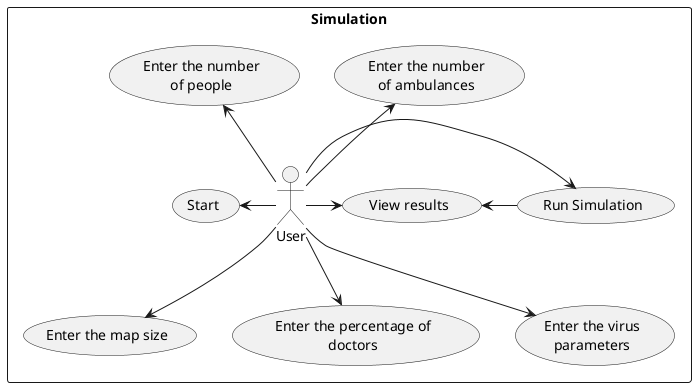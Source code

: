 @startuml Usecases
 
rectangle Simulation {
    :User:
    :User: -left-> (Start)
    :User: -up-> (Enter the number\nof people)
    :User: -down-> (Enter the map size)
    :User: -up-> (Enter the number\nof ambulances)
    :User: -down-> (Enter the percentage of\ndoctors)
    :User: -down-> (Enter the virus\nparameters)
    :User: -left-> (Run Simulation) 
    (Run Simulation) -left-> (View results)
    :User: -right-> (View results)
    
}
@enduml